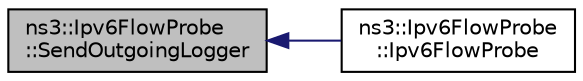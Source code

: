 digraph "ns3::Ipv6FlowProbe::SendOutgoingLogger"
{
  edge [fontname="Helvetica",fontsize="10",labelfontname="Helvetica",labelfontsize="10"];
  node [fontname="Helvetica",fontsize="10",shape=record];
  rankdir="LR";
  Node1 [label="ns3::Ipv6FlowProbe\l::SendOutgoingLogger",height=0.2,width=0.4,color="black", fillcolor="grey75", style="filled", fontcolor="black"];
  Node1 -> Node2 [dir="back",color="midnightblue",fontsize="10",style="solid"];
  Node2 [label="ns3::Ipv6FlowProbe\l::Ipv6FlowProbe",height=0.2,width=0.4,color="black", fillcolor="white", style="filled",URL="$d9/de0/classns3_1_1Ipv6FlowProbe.html#aa276e5ac5c1a0162bd987f235a8164a5",tooltip="Constructor. "];
}
